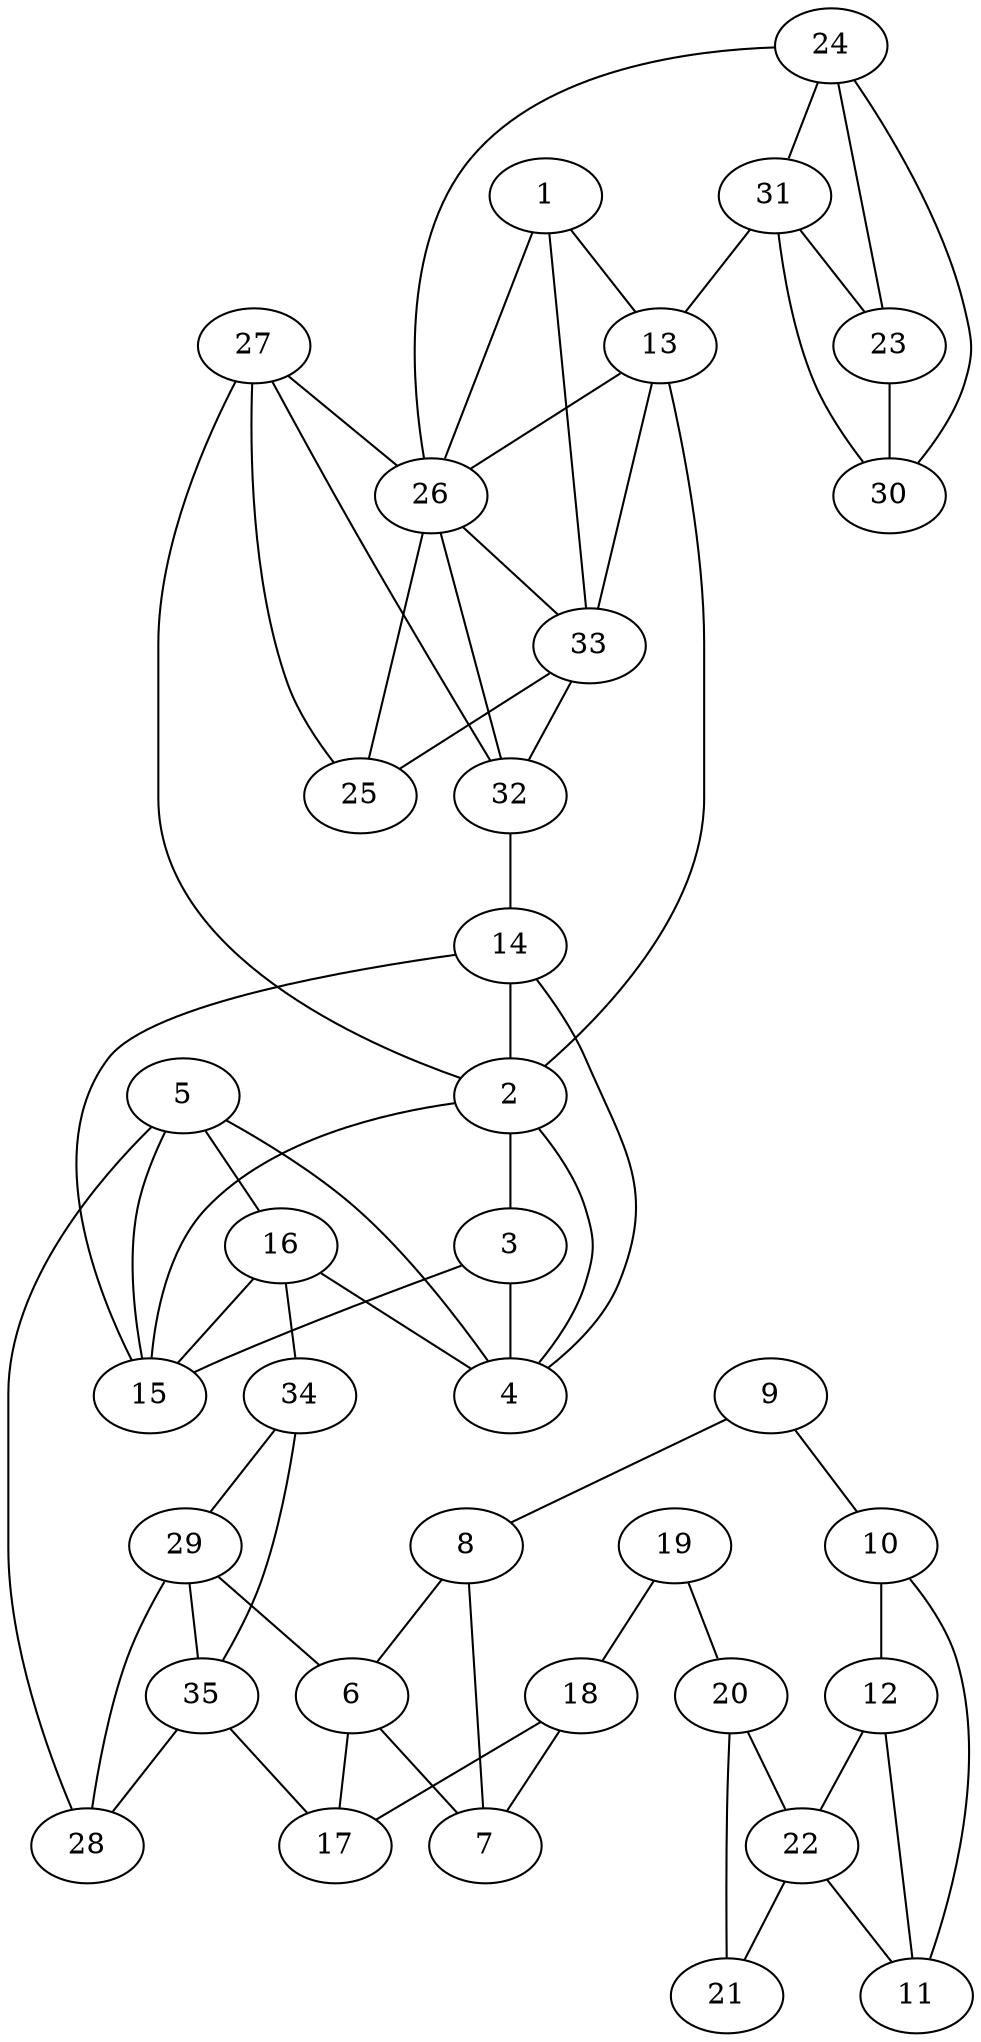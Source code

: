 graph pdb1k2p {
	1	 [aaLength=14,
		sequence=vanDerWaals,
		type=0];
	13	 [aaLength=10,
		sequence=vanDerWaals,
		type=0];
	1 -- 13	 [distance0="29.62069",
		frequency=1,
		type0=1];
	26	 [aaLength=5,
		sequence=vanDerWaals,
		type=1];
	1 -- 26	 [distance0="36.64431",
		frequency=1,
		type0=2];
	33	 [aaLength=4,
		sequence=vanDerWaals,
		type=1];
	1 -- 33	 [distance0="36.64431",
		frequency=1,
		type0=3];
	2	 [aaLength=7,
		sequence=vanDerWaals,
		type=0];
	3	 [aaLength=4,
		sequence=vanDerWaals,
		type=0];
	2 -- 3	 [distance0="9.246583",
		distance1="0.0",
		frequency=2,
		type0=1,
		type1=5];
	4	 [aaLength=22,
		sequence=vanDerWaals,
		type=0];
	2 -- 4	 [distance0="14.3717",
		frequency=1,
		type0=2];
	15	 [aaLength=22,
		sequence=vanDerWaals,
		type=0];
	2 -- 15	 [distance0="24.27973",
		frequency=1,
		type0=3];
	3 -- 4	 [distance0="14.81596",
		distance1="0.0",
		frequency=2,
		type0=2,
		type1=4];
	3 -- 15	 [distance0="27.29682",
		frequency=1,
		type0=3];
	5	 [aaLength=3,
		sequence=vanDerWaals,
		type=0];
	5 -- 4	 [distance0="29.35092",
		frequency=1,
		type0=2];
	5 -- 15	 [distance0="33.6001",
		frequency=1,
		type0=3];
	16	 [aaLength=3,
		sequence=vanDerWaals,
		type=0];
	5 -- 16	 [distance0="19.90504",
		frequency=1,
		type0=1];
	28	 [aaLength=3,
		sequence=vanDerWaals,
		type=1];
	5 -- 28	 [distance0="0.0",
		frequency=1,
		type0=4];
	6	 [aaLength=5,
		sequence=vanDerWaals,
		type=0];
	7	 [aaLength=8,
		sequence=vanDerWaals,
		type=0];
	6 -- 7	 [distance0="11.76342",
		distance1="0.0",
		frequency=2,
		type0=1,
		type1=5];
	17	 [aaLength=8,
		sequence=vanDerWaals,
		type=0];
	6 -- 17	 [distance0="22.65805",
		frequency=1,
		type0=3];
	8	 [aaLength=18,
		sequence=vanDerWaals,
		type=0];
	8 -- 7	 [distance0="16.01542",
		frequency=1,
		type0=2];
	8 -- 6	 [distance0="15.93984",
		frequency=1,
		type0=1];
	9	 [aaLength=11,
		sequence=vanDerWaals,
		type=0];
	9 -- 8	 [distance0="30.01626",
		frequency=1,
		type0=2];
	10	 [aaLength=11,
		sequence=vanDerWaals,
		type=0];
	9 -- 10	 [distance0="23.54377",
		distance1="0.0",
		frequency=2,
		type0=1,
		type1=4];
	11	 [aaLength=5,
		sequence=vanDerWaals,
		type=0];
	10 -- 11	 [distance0="22.03561",
		distance1="0.0",
		frequency=2,
		type0=1,
		type1=4];
	12	 [aaLength=11,
		sequence=vanDerWaals,
		type=0];
	10 -- 12	 [distance0="23.60656",
		frequency=1,
		type0=3];
	22	 [aaLength=11,
		sequence=vanDerWaals,
		type=0];
	12 -- 22	 [distance0="18.59923",
		frequency=1,
		type0=2];
	12 -- 11	 [distance0="17.97455",
		frequency=1,
		type0=1];
	13 -- 2	 [distance0="44.07327",
		frequency=1,
		type0=2];
	13 -- 26	 [distance0="48.96213",
		frequency=1,
		type0=3];
	13 -- 33	 [distance0="0.0",
		frequency=1,
		type0=4];
	14	 [aaLength=7,
		sequence=vanDerWaals,
		type=0];
	14 -- 2	 [distance0="25.25151",
		frequency=1,
		type0=3];
	14 -- 4	 [distance0="23.65516",
		frequency=1,
		type0=2];
	14 -- 15	 [distance0="15.05102",
		distance1="0.0",
		frequency=2,
		type0=1,
		type1=4];
	16 -- 4	 [distance0="33.9106",
		frequency=1,
		type0=3];
	16 -- 15	 [distance0="29.23944",
		frequency=1,
		type0=2];
	34	 [aaLength=3,
		sequence=vanDerWaals,
		type=1];
	16 -- 34	 [distance0="0.0",
		frequency=1,
		type0=4];
	18	 [aaLength=18,
		sequence=vanDerWaals,
		type=0];
	18 -- 7	 [distance0="21.40289",
		frequency=1,
		type0=3];
	18 -- 17	 [distance0="15.56221",
		frequency=1,
		type0=1];
	19	 [aaLength=12,
		sequence=vanDerWaals,
		type=0];
	19 -- 18	 [distance0="29.27277",
		frequency=1,
		type0=2];
	20	 [aaLength=11,
		sequence=vanDerWaals,
		type=0];
	19 -- 20	 [distance0="22.80226",
		distance1="0.0",
		frequency=2,
		type0=1,
		type1=4];
	20 -- 22	 [distance0="23.68142",
		frequency=1,
		type0=3];
	21	 [aaLength=5,
		sequence=vanDerWaals,
		type=0];
	20 -- 21	 [distance0="21.98113",
		distance1="0.0",
		frequency=2,
		type0=1,
		type1=4];
	22 -- 11	 [distance0="23.06401",
		frequency=1,
		type0=3];
	22 -- 21	 [distance0="17.76252",
		frequency=1,
		type0=1];
	23	 [aaLength=2,
		sequence=vanDerWaals,
		type=1];
	24	 [aaLength=8,
		sequence=vanDerWaals,
		type=1];
	23 -- 24	 [distance0="4.0",
		distance1="0.0",
		frequency=2,
		type0=2,
		type1=4];
	30	 [aaLength=4,
		sequence=vanDerWaals,
		type=1];
	23 -- 30	 [distance0="3.0",
		frequency=1,
		type0=1];
	24 -- 26	 [distance0="0.0",
		frequency=1,
		type0=4];
	31	 [aaLength=7,
		sequence=vanDerWaals,
		type=1];
	24 -- 31	 [distance0="1.0",
		frequency=1,
		type0=1];
	25	 [aaLength=6,
		sequence=vanDerWaals,
		type=1];
	25 -- 26	 [distance0="10.0",
		frequency=1,
		type0=2];
	32	 [aaLength=4,
		sequence=vanDerWaals,
		type=1];
	26 -- 32	 [distance0="12.0",
		frequency=1,
		type0=3];
	26 -- 33	 [distance0="0.0",
		frequency=1,
		type0=1];
	27	 [aaLength=2,
		sequence=vanDerWaals,
		type=1];
	27 -- 2	 [distance0="0.0",
		frequency=1,
		type0=5];
	27 -- 25	 [distance0="10.0",
		frequency=1,
		type0=2];
	27 -- 26	 [distance0="20.0",
		frequency=1,
		type0=3];
	27 -- 32	 [distance0="8.0",
		frequency=1,
		type0=1];
	29	 [aaLength=3,
		sequence=vanDerWaals,
		type=1];
	28 -- 29	 [distance0="8.0",
		distance1="0.0",
		frequency=2,
		type0=2,
		type1=4];
	29 -- 6	 [distance0="0.0",
		frequency=1,
		type0=4];
	35	 [aaLength=3,
		sequence=vanDerWaals,
		type=1];
	29 -- 35	 [distance0="0.0",
		frequency=1,
		type0=1];
	30 -- 24	 [distance0="7.0",
		frequency=1,
		type0=2];
	30 -- 31	 [distance0="8.0",
		distance1="0.0",
		frequency=2,
		type0=3,
		type1=4];
	31 -- 13	 [distance0="0.0",
		frequency=1,
		type0=4];
	31 -- 23	 [distance0="5.0",
		frequency=1,
		type0=2];
	32 -- 14	 [distance0="0.0",
		frequency=1,
		type0=4];
	33 -- 25	 [distance0="10.0",
		frequency=1,
		type0=2];
	33 -- 32	 [distance0="12.0",
		distance1="0.0",
		frequency=2,
		type0=3,
		type1=4];
	34 -- 29	 [distance0="8.0",
		frequency=1,
		type0=2];
	34 -- 35	 [distance0="8.0",
		distance1="0.0",
		frequency=2,
		type0=3,
		type1=4];
	35 -- 17	 [distance0="0.0",
		frequency=1,
		type0=4];
	35 -- 28	 [distance0="8.0",
		frequency=1,
		type0=2];
}
